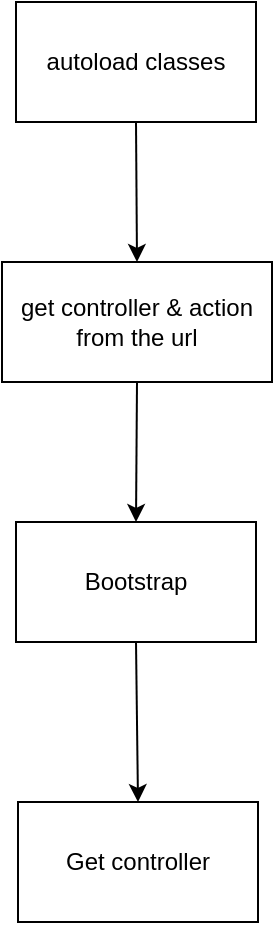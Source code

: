 <mxfile>
    <diagram id="eKBMGTK15I7cGe31LMc2" name="High Level View">
        <mxGraphModel dx="1489" dy="873" grid="1" gridSize="10" guides="1" tooltips="1" connect="1" arrows="1" fold="1" page="1" pageScale="1" pageWidth="850" pageHeight="1100" math="0" shadow="0">
            <root>
                <mxCell id="0"/>
                <mxCell id="1" parent="0"/>
                <mxCell id="5" style="edgeStyle=none;html=1;exitX=0.5;exitY=1;exitDx=0;exitDy=0;entryX=0.5;entryY=0;entryDx=0;entryDy=0;" edge="1" parent="1" source="2" target="3">
                    <mxGeometry relative="1" as="geometry"/>
                </mxCell>
                <mxCell id="2" value="autoload classes" style="rounded=0;whiteSpace=wrap;html=1;" vertex="1" parent="1">
                    <mxGeometry x="365" y="100" width="120" height="60" as="geometry"/>
                </mxCell>
                <mxCell id="6" style="edgeStyle=none;html=1;exitX=0.5;exitY=1;exitDx=0;exitDy=0;entryX=0.5;entryY=0;entryDx=0;entryDy=0;" edge="1" parent="1" source="3" target="4">
                    <mxGeometry relative="1" as="geometry"/>
                </mxCell>
                <mxCell id="3" value="get controller &amp;amp; action from the url" style="rounded=0;whiteSpace=wrap;html=1;" vertex="1" parent="1">
                    <mxGeometry x="358" y="230" width="135" height="60" as="geometry"/>
                </mxCell>
                <mxCell id="G3-GhynAYAgm6OxzWJCH-7" style="edgeStyle=none;html=1;exitX=0.5;exitY=1;exitDx=0;exitDy=0;entryX=0.5;entryY=0;entryDx=0;entryDy=0;" edge="1" parent="1" source="4" target="G3-GhynAYAgm6OxzWJCH-6">
                    <mxGeometry relative="1" as="geometry"/>
                </mxCell>
                <mxCell id="4" value="Bootstrap" style="rounded=0;whiteSpace=wrap;html=1;" vertex="1" parent="1">
                    <mxGeometry x="365" y="360" width="120" height="60" as="geometry"/>
                </mxCell>
                <mxCell id="G3-GhynAYAgm6OxzWJCH-6" value="Get controller" style="rounded=0;whiteSpace=wrap;html=1;" vertex="1" parent="1">
                    <mxGeometry x="366" y="500" width="120" height="60" as="geometry"/>
                </mxCell>
            </root>
        </mxGraphModel>
    </diagram>
    <diagram id="mVDyyTg0kduLMybS84fb" name="GetController">
        <mxGraphModel dx="1024" dy="600" grid="1" gridSize="10" guides="1" tooltips="1" connect="1" arrows="1" fold="1" page="1" pageScale="1" pageWidth="850" pageHeight="1100" math="0" shadow="0">
            <root>
                <mxCell id="0"/>
                <mxCell id="1" parent="0"/>
                <mxCell id="Cp3_aSlMcbeV5Vyt-3TC-9" style="edgeStyle=none;html=1;exitX=0.5;exitY=1;exitDx=0;exitDy=0;" edge="1" parent="1" source="Cp3_aSlMcbeV5Vyt-3TC-1" target="Cp3_aSlMcbeV5Vyt-3TC-2">
                    <mxGeometry relative="1" as="geometry"/>
                </mxCell>
                <mxCell id="Cp3_aSlMcbeV5Vyt-3TC-1" value="Pre process request" style="rounded=0;whiteSpace=wrap;html=1;" vertex="1" parent="1">
                    <mxGeometry x="350" y="120" width="120" height="60" as="geometry"/>
                </mxCell>
                <mxCell id="Cp3_aSlMcbeV5Vyt-3TC-3" value="Yes" style="edgeStyle=none;html=1;exitX=0.5;exitY=1;exitDx=0;exitDy=0;" edge="1" parent="1" source="Cp3_aSlMcbeV5Vyt-3TC-2">
                    <mxGeometry relative="1" as="geometry">
                        <mxPoint x="410" y="410" as="targetPoint"/>
                    </mxGeometry>
                </mxCell>
                <mxCell id="Cp3_aSlMcbeV5Vyt-3TC-10" value="No" style="edgeStyle=none;html=1;exitX=1;exitY=0.5;exitDx=0;exitDy=0;" edge="1" parent="1" source="Cp3_aSlMcbeV5Vyt-3TC-2">
                    <mxGeometry relative="1" as="geometry">
                        <mxPoint x="570" y="295" as="targetPoint"/>
                    </mxGeometry>
                </mxCell>
                <mxCell id="Cp3_aSlMcbeV5Vyt-3TC-2" value="controller class exists" style="rhombus;whiteSpace=wrap;html=1;" vertex="1" parent="1">
                    <mxGeometry x="355" y="250" width="110" height="90" as="geometry"/>
                </mxCell>
                <mxCell id="Cp3_aSlMcbeV5Vyt-3TC-5" value="Yes" style="edgeStyle=none;html=1;exitX=0.5;exitY=1;exitDx=0;exitDy=0;" edge="1" parent="1" source="Cp3_aSlMcbeV5Vyt-3TC-4">
                    <mxGeometry relative="1" as="geometry">
                        <mxPoint x="410" y="660" as="targetPoint"/>
                    </mxGeometry>
                </mxCell>
                <mxCell id="Cp3_aSlMcbeV5Vyt-3TC-12" value="No" style="edgeStyle=none;html=1;exitX=1;exitY=0.5;exitDx=0;exitDy=0;" edge="1" parent="1" source="Cp3_aSlMcbeV5Vyt-3TC-4">
                    <mxGeometry relative="1" as="geometry">
                        <mxPoint x="590" y="475" as="targetPoint"/>
                    </mxGeometry>
                </mxCell>
                <mxCell id="Cp3_aSlMcbeV5Vyt-3TC-4" value="Abstract Controller is extended by" style="rhombus;whiteSpace=wrap;html=1;" vertex="1" parent="1">
                    <mxGeometry x="335" y="410" width="150" height="130" as="geometry"/>
                </mxCell>
                <mxCell id="Cp3_aSlMcbeV5Vyt-3TC-7" value="Yes" style="edgeStyle=none;html=1;exitX=0.5;exitY=1;exitDx=0;exitDy=0;" edge="1" parent="1" source="Cp3_aSlMcbeV5Vyt-3TC-6">
                    <mxGeometry relative="1" as="geometry">
                        <mxPoint x="410" y="900" as="targetPoint"/>
                    </mxGeometry>
                </mxCell>
                <mxCell id="Cp3_aSlMcbeV5Vyt-3TC-14" value="No" style="edgeStyle=none;html=1;exitX=1;exitY=0.5;exitDx=0;exitDy=0;entryX=0;entryY=0.5;entryDx=0;entryDy=0;" edge="1" parent="1" source="Cp3_aSlMcbeV5Vyt-3TC-6" target="Cp3_aSlMcbeV5Vyt-3TC-15">
                    <mxGeometry relative="1" as="geometry">
                        <mxPoint x="570" y="725" as="targetPoint"/>
                    </mxGeometry>
                </mxCell>
                <mxCell id="Cp3_aSlMcbeV5Vyt-3TC-6" value="Action method exists" style="rhombus;whiteSpace=wrap;html=1;" vertex="1" parent="1">
                    <mxGeometry x="340" y="660" width="140" height="130" as="geometry"/>
                </mxCell>
                <mxCell id="Cp3_aSlMcbeV5Vyt-3TC-8" value="return new controller instance" style="rounded=0;whiteSpace=wrap;html=1;" vertex="1" parent="1">
                    <mxGeometry x="355" y="900" width="120" height="60" as="geometry"/>
                </mxCell>
                <mxCell id="Cp3_aSlMcbeV5Vyt-3TC-11" value="Print class does not exist" style="rounded=0;whiteSpace=wrap;html=1;" vertex="1" parent="1">
                    <mxGeometry x="570" y="265" width="120" height="60" as="geometry"/>
                </mxCell>
                <mxCell id="Cp3_aSlMcbeV5Vyt-3TC-13" value="Print Base Controller isn't found" style="rounded=0;whiteSpace=wrap;html=1;" vertex="1" parent="1">
                    <mxGeometry x="590" y="445" width="120" height="60" as="geometry"/>
                </mxCell>
                <mxCell id="Cp3_aSlMcbeV5Vyt-3TC-15" value="print method is not found" style="rounded=0;whiteSpace=wrap;html=1;" vertex="1" parent="1">
                    <mxGeometry x="590" y="695" width="120" height="60" as="geometry"/>
                </mxCell>
                <mxCell id="Cp3_aSlMcbeV5Vyt-3TC-17" style="edgeStyle=none;html=1;exitX=0.5;exitY=1;exitDx=0;exitDy=0;entryX=0.5;entryY=0;entryDx=0;entryDy=0;" edge="1" parent="1" source="Cp3_aSlMcbeV5Vyt-3TC-16" target="Cp3_aSlMcbeV5Vyt-3TC-1">
                    <mxGeometry relative="1" as="geometry"/>
                </mxCell>
                <mxCell id="Cp3_aSlMcbeV5Vyt-3TC-16" value="Start" style="ellipse;whiteSpace=wrap;html=1;" vertex="1" parent="1">
                    <mxGeometry x="350" y="10" width="120" height="60" as="geometry"/>
                </mxCell>
            </root>
        </mxGraphModel>
    </diagram>
</mxfile>